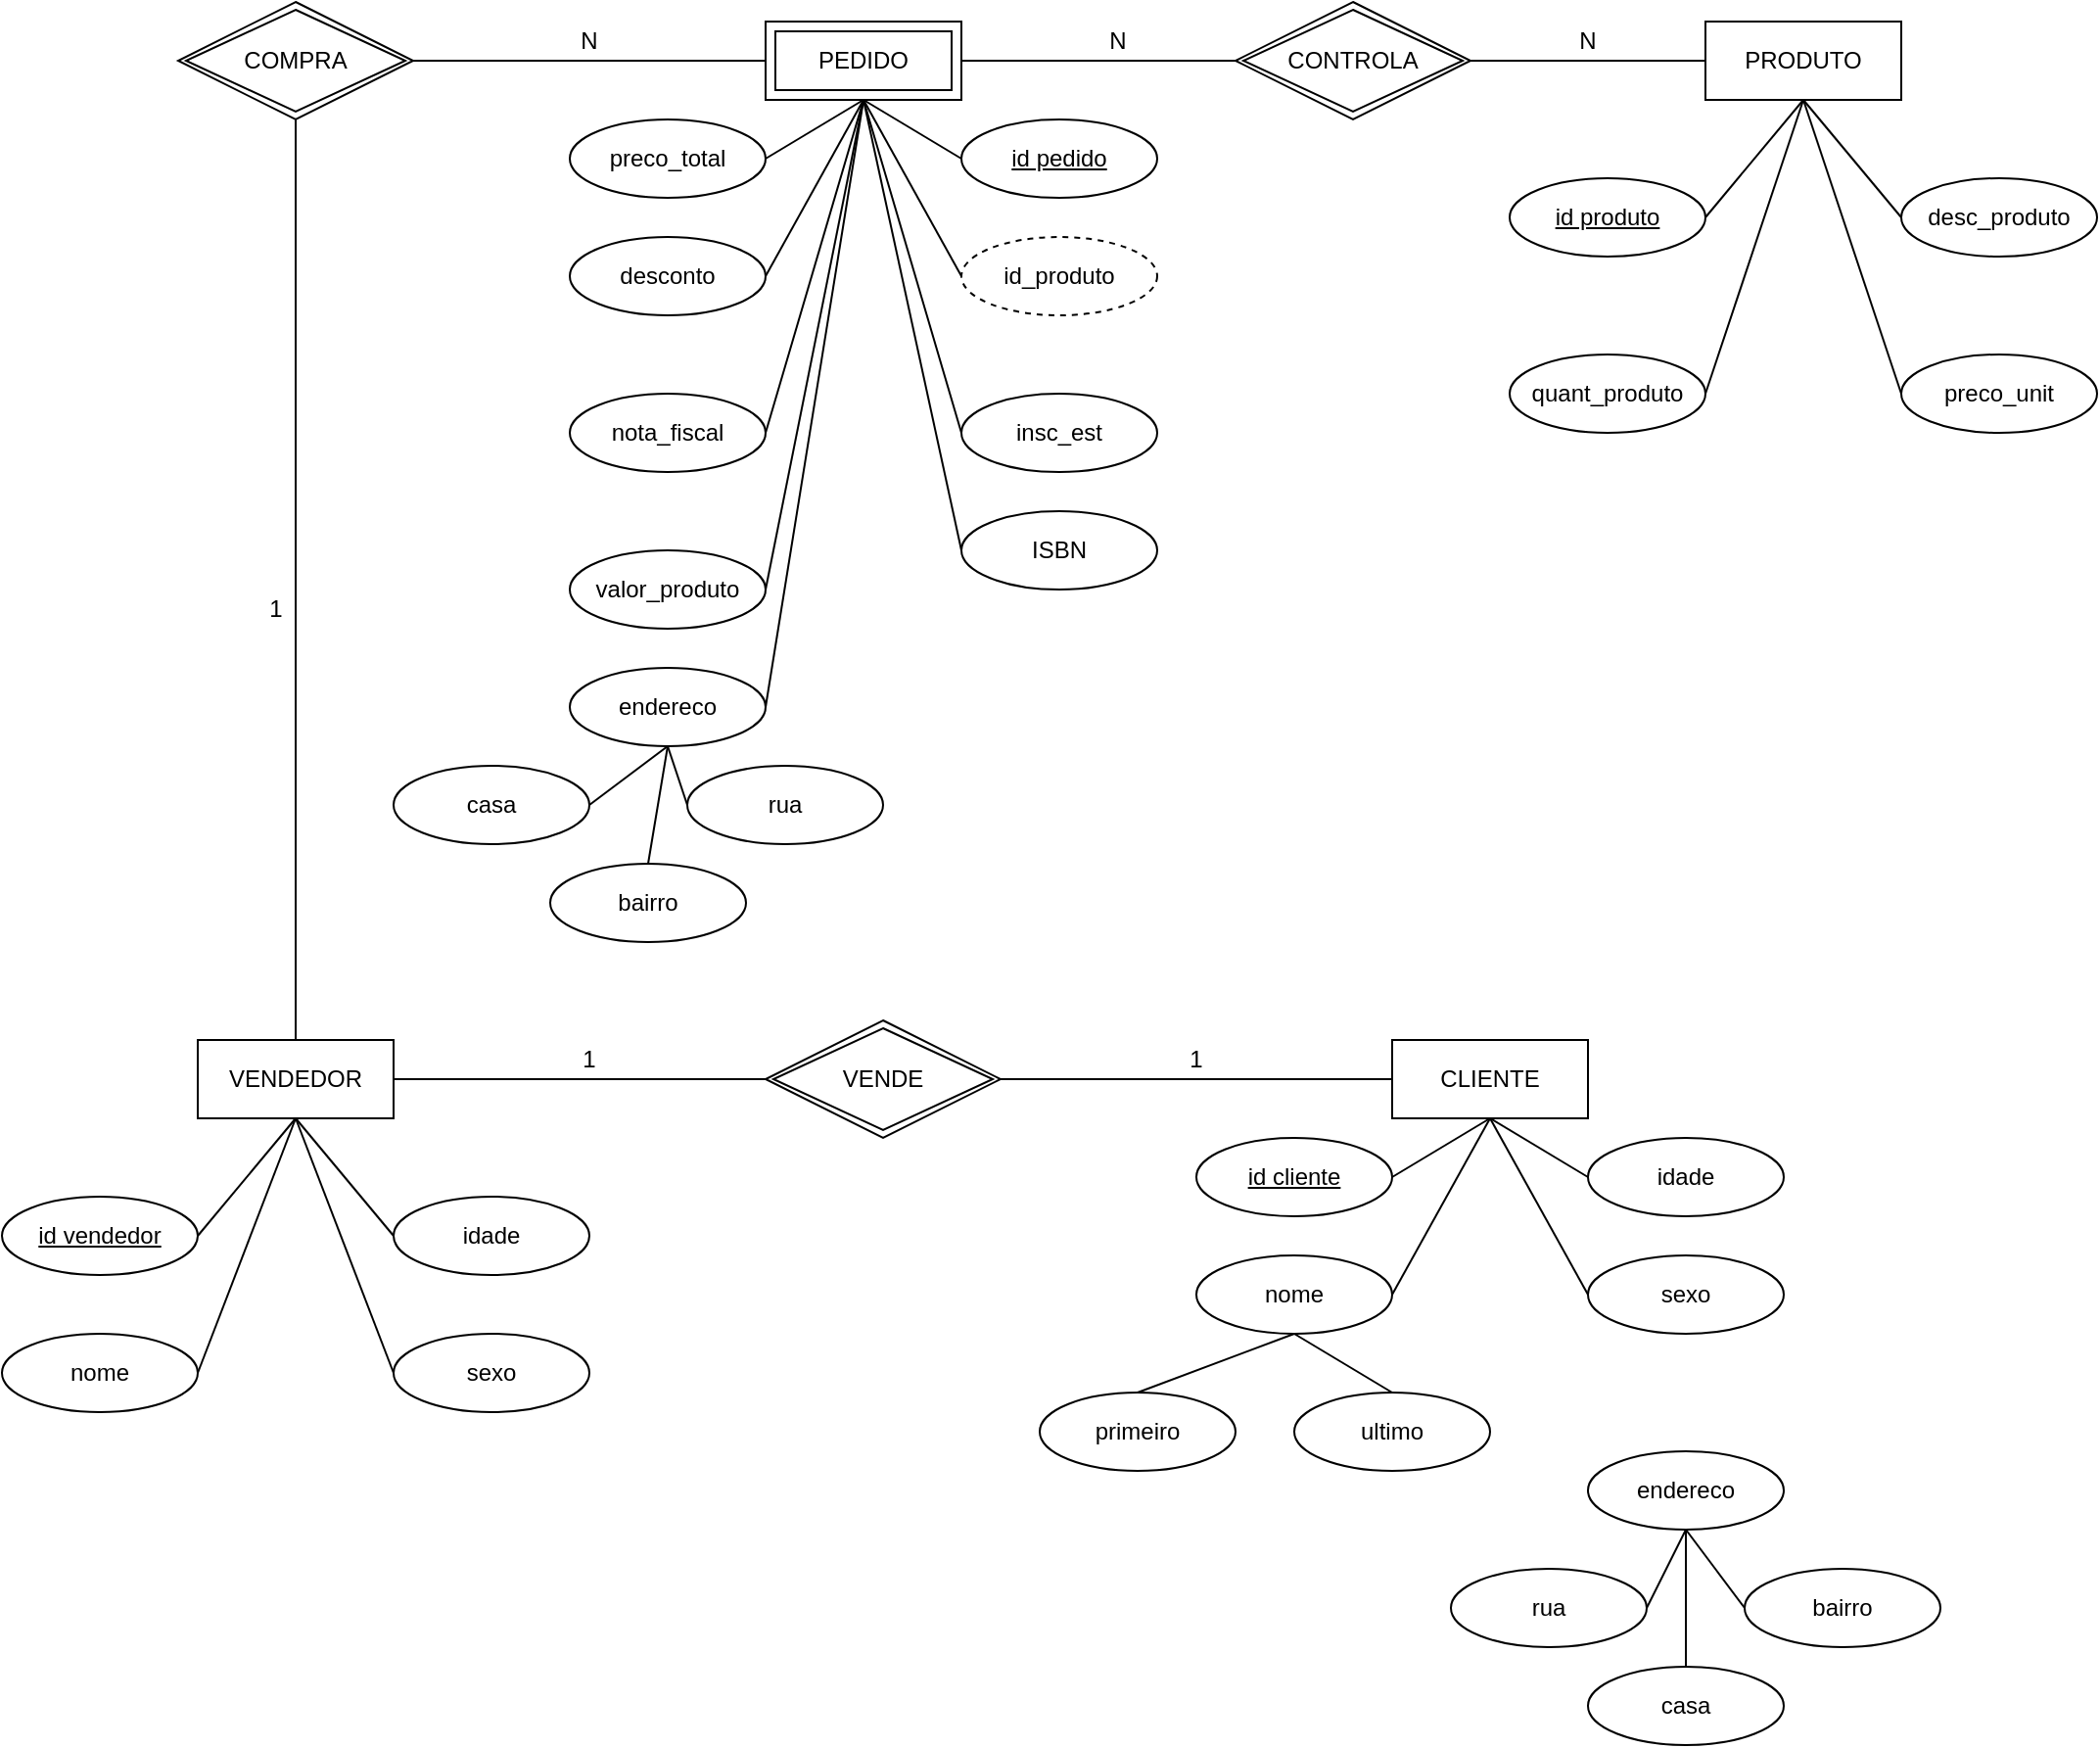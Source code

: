 <mxfile version="13.7.3" type="device"><diagram id="_gpj2oXeXkxxYUGPOmmM" name="Página-1"><mxGraphModel dx="782" dy="2417" grid="1" gridSize="10" guides="1" tooltips="1" connect="1" arrows="1" fold="1" page="1" pageScale="1" pageWidth="1200" pageHeight="1920" math="0" shadow="0"><root><mxCell id="0"/><mxCell id="1" parent="0"/><mxCell id="ML5yipAqnGe8xBQBNvEp-1" value="VENDEDOR" style="whiteSpace=wrap;html=1;align=center;" vertex="1" parent="1"><mxGeometry x="330" y="160" width="100" height="40" as="geometry"/></mxCell><mxCell id="ML5yipAqnGe8xBQBNvEp-3" value="nome" style="ellipse;whiteSpace=wrap;html=1;align=center;" vertex="1" parent="1"><mxGeometry x="230" y="310" width="100" height="40" as="geometry"/></mxCell><mxCell id="ML5yipAqnGe8xBQBNvEp-4" value="id vendedor" style="ellipse;whiteSpace=wrap;html=1;align=center;fontStyle=4;" vertex="1" parent="1"><mxGeometry x="230" y="240" width="100" height="40" as="geometry"/></mxCell><mxCell id="ML5yipAqnGe8xBQBNvEp-5" value="sexo" style="ellipse;whiteSpace=wrap;html=1;align=center;" vertex="1" parent="1"><mxGeometry x="430" y="310" width="100" height="40" as="geometry"/></mxCell><mxCell id="ML5yipAqnGe8xBQBNvEp-6" value="idade" style="ellipse;whiteSpace=wrap;html=1;align=center;" vertex="1" parent="1"><mxGeometry x="430" y="240" width="100" height="40" as="geometry"/></mxCell><mxCell id="ML5yipAqnGe8xBQBNvEp-7" value="" style="endArrow=none;html=1;rounded=0;exitX=1;exitY=0.5;exitDx=0;exitDy=0;entryX=0.5;entryY=1;entryDx=0;entryDy=0;" edge="1" parent="1" source="ML5yipAqnGe8xBQBNvEp-4" target="ML5yipAqnGe8xBQBNvEp-1"><mxGeometry relative="1" as="geometry"><mxPoint x="310" y="250" as="sourcePoint"/><mxPoint x="470" y="250" as="targetPoint"/></mxGeometry></mxCell><mxCell id="ML5yipAqnGe8xBQBNvEp-8" value="" style="endArrow=none;html=1;rounded=0;exitX=1;exitY=0.5;exitDx=0;exitDy=0;entryX=0.5;entryY=1;entryDx=0;entryDy=0;" edge="1" parent="1" source="ML5yipAqnGe8xBQBNvEp-3" target="ML5yipAqnGe8xBQBNvEp-1"><mxGeometry relative="1" as="geometry"><mxPoint x="310" y="250" as="sourcePoint"/><mxPoint x="470" y="250" as="targetPoint"/></mxGeometry></mxCell><mxCell id="ML5yipAqnGe8xBQBNvEp-9" value="" style="endArrow=none;html=1;rounded=0;exitX=0;exitY=0.5;exitDx=0;exitDy=0;entryX=0.5;entryY=1;entryDx=0;entryDy=0;" edge="1" parent="1" source="ML5yipAqnGe8xBQBNvEp-6" target="ML5yipAqnGe8xBQBNvEp-1"><mxGeometry relative="1" as="geometry"><mxPoint x="310" y="250" as="sourcePoint"/><mxPoint x="470" y="250" as="targetPoint"/></mxGeometry></mxCell><mxCell id="ML5yipAqnGe8xBQBNvEp-10" value="" style="endArrow=none;html=1;rounded=0;exitX=0;exitY=0.5;exitDx=0;exitDy=0;entryX=0.5;entryY=1;entryDx=0;entryDy=0;" edge="1" parent="1" source="ML5yipAqnGe8xBQBNvEp-5" target="ML5yipAqnGe8xBQBNvEp-1"><mxGeometry relative="1" as="geometry"><mxPoint x="310" y="250" as="sourcePoint"/><mxPoint x="470" y="250" as="targetPoint"/></mxGeometry></mxCell><mxCell id="ML5yipAqnGe8xBQBNvEp-12" value="CLIENTE" style="whiteSpace=wrap;html=1;align=center;" vertex="1" parent="1"><mxGeometry x="940" y="160" width="100" height="40" as="geometry"/></mxCell><mxCell id="ML5yipAqnGe8xBQBNvEp-13" value="id cliente" style="ellipse;whiteSpace=wrap;html=1;align=center;fontStyle=4;" vertex="1" parent="1"><mxGeometry x="840" y="210" width="100" height="40" as="geometry"/></mxCell><mxCell id="ML5yipAqnGe8xBQBNvEp-15" value="nome" style="ellipse;whiteSpace=wrap;html=1;align=center;" vertex="1" parent="1"><mxGeometry x="840" y="270" width="100" height="40" as="geometry"/></mxCell><mxCell id="ML5yipAqnGe8xBQBNvEp-16" value="idade" style="ellipse;whiteSpace=wrap;html=1;align=center;" vertex="1" parent="1"><mxGeometry x="1040" y="210" width="100" height="40" as="geometry"/></mxCell><mxCell id="ML5yipAqnGe8xBQBNvEp-17" value="sexo" style="ellipse;whiteSpace=wrap;html=1;align=center;" vertex="1" parent="1"><mxGeometry x="1040" y="270" width="100" height="40" as="geometry"/></mxCell><mxCell id="ML5yipAqnGe8xBQBNvEp-19" value="primeiro" style="ellipse;whiteSpace=wrap;html=1;align=center;" vertex="1" parent="1"><mxGeometry x="760" y="340" width="100" height="40" as="geometry"/></mxCell><mxCell id="ML5yipAqnGe8xBQBNvEp-21" value="ultimo" style="ellipse;whiteSpace=wrap;html=1;align=center;" vertex="1" parent="1"><mxGeometry x="890" y="340" width="100" height="40" as="geometry"/></mxCell><mxCell id="ML5yipAqnGe8xBQBNvEp-22" value="" style="endArrow=none;html=1;rounded=0;exitX=1;exitY=0.5;exitDx=0;exitDy=0;entryX=0.5;entryY=1;entryDx=0;entryDy=0;" edge="1" parent="1" source="ML5yipAqnGe8xBQBNvEp-13" target="ML5yipAqnGe8xBQBNvEp-12"><mxGeometry relative="1" as="geometry"><mxPoint x="800" y="250" as="sourcePoint"/><mxPoint x="960" y="250" as="targetPoint"/></mxGeometry></mxCell><mxCell id="ML5yipAqnGe8xBQBNvEp-23" value="" style="endArrow=none;html=1;rounded=0;exitX=0;exitY=0.5;exitDx=0;exitDy=0;entryX=0.5;entryY=1;entryDx=0;entryDy=0;" edge="1" parent="1" source="ML5yipAqnGe8xBQBNvEp-16" target="ML5yipAqnGe8xBQBNvEp-12"><mxGeometry relative="1" as="geometry"><mxPoint x="800" y="250" as="sourcePoint"/><mxPoint x="960" y="250" as="targetPoint"/></mxGeometry></mxCell><mxCell id="ML5yipAqnGe8xBQBNvEp-24" value="" style="endArrow=none;html=1;rounded=0;entryX=1;entryY=0.5;entryDx=0;entryDy=0;exitX=0.5;exitY=1;exitDx=0;exitDy=0;" edge="1" parent="1" source="ML5yipAqnGe8xBQBNvEp-12" target="ML5yipAqnGe8xBQBNvEp-15"><mxGeometry relative="1" as="geometry"><mxPoint x="800" y="250" as="sourcePoint"/><mxPoint x="960" y="250" as="targetPoint"/></mxGeometry></mxCell><mxCell id="ML5yipAqnGe8xBQBNvEp-25" value="" style="endArrow=none;html=1;rounded=0;exitX=0;exitY=0.5;exitDx=0;exitDy=0;entryX=0.5;entryY=1;entryDx=0;entryDy=0;" edge="1" parent="1" source="ML5yipAqnGe8xBQBNvEp-17" target="ML5yipAqnGe8xBQBNvEp-12"><mxGeometry relative="1" as="geometry"><mxPoint x="800" y="250" as="sourcePoint"/><mxPoint x="960" y="250" as="targetPoint"/></mxGeometry></mxCell><mxCell id="ML5yipAqnGe8xBQBNvEp-26" value="" style="endArrow=none;html=1;rounded=0;exitX=0.5;exitY=0;exitDx=0;exitDy=0;entryX=0.5;entryY=1;entryDx=0;entryDy=0;" edge="1" parent="1" source="ML5yipAqnGe8xBQBNvEp-19" target="ML5yipAqnGe8xBQBNvEp-15"><mxGeometry relative="1" as="geometry"><mxPoint x="800" y="250" as="sourcePoint"/><mxPoint x="960" y="250" as="targetPoint"/></mxGeometry></mxCell><mxCell id="ML5yipAqnGe8xBQBNvEp-27" value="" style="endArrow=none;html=1;rounded=0;exitX=0.5;exitY=0;exitDx=0;exitDy=0;entryX=0.5;entryY=1;entryDx=0;entryDy=0;" edge="1" parent="1" source="ML5yipAqnGe8xBQBNvEp-21" target="ML5yipAqnGe8xBQBNvEp-15"><mxGeometry relative="1" as="geometry"><mxPoint x="800" y="250" as="sourcePoint"/><mxPoint x="960" y="250" as="targetPoint"/></mxGeometry></mxCell><mxCell id="ML5yipAqnGe8xBQBNvEp-28" value="PEDIDO" style="shape=ext;margin=3;double=1;whiteSpace=wrap;html=1;align=center;" vertex="1" parent="1"><mxGeometry x="620" y="-360" width="100" height="40" as="geometry"/></mxCell><mxCell id="ML5yipAqnGe8xBQBNvEp-29" value="PRODUTO" style="whiteSpace=wrap;html=1;align=center;" vertex="1" parent="1"><mxGeometry x="1100" y="-360" width="100" height="40" as="geometry"/></mxCell><mxCell id="ML5yipAqnGe8xBQBNvEp-30" value="desconto" style="ellipse;whiteSpace=wrap;html=1;align=center;" vertex="1" parent="1"><mxGeometry x="520" y="-250" width="100" height="40" as="geometry"/></mxCell><mxCell id="ML5yipAqnGe8xBQBNvEp-31" value="id pedido" style="ellipse;whiteSpace=wrap;html=1;align=center;fontStyle=4;" vertex="1" parent="1"><mxGeometry x="720" y="-310" width="100" height="40" as="geometry"/></mxCell><mxCell id="ML5yipAqnGe8xBQBNvEp-32" value="valor_produto" style="ellipse;whiteSpace=wrap;html=1;align=center;" vertex="1" parent="1"><mxGeometry x="520" y="-90" width="100" height="40" as="geometry"/></mxCell><mxCell id="ML5yipAqnGe8xBQBNvEp-33" value="ISBN" style="ellipse;whiteSpace=wrap;html=1;align=center;" vertex="1" parent="1"><mxGeometry x="720" y="-110" width="100" height="40" as="geometry"/></mxCell><mxCell id="ML5yipAqnGe8xBQBNvEp-34" value="endereco" style="ellipse;whiteSpace=wrap;html=1;align=center;" vertex="1" parent="1"><mxGeometry x="520" y="-30" width="100" height="40" as="geometry"/></mxCell><mxCell id="ML5yipAqnGe8xBQBNvEp-35" value="preco_total" style="ellipse;whiteSpace=wrap;html=1;align=center;" vertex="1" parent="1"><mxGeometry x="520" y="-310" width="100" height="40" as="geometry"/></mxCell><mxCell id="ML5yipAqnGe8xBQBNvEp-36" value="nota_fiscal" style="ellipse;whiteSpace=wrap;html=1;align=center;" vertex="1" parent="1"><mxGeometry x="520" y="-170" width="100" height="40" as="geometry"/></mxCell><mxCell id="ML5yipAqnGe8xBQBNvEp-37" value="insc_est" style="ellipse;whiteSpace=wrap;html=1;align=center;" vertex="1" parent="1"><mxGeometry x="720" y="-170" width="100" height="40" as="geometry"/></mxCell><mxCell id="ML5yipAqnGe8xBQBNvEp-38" value="id_produto" style="ellipse;whiteSpace=wrap;html=1;align=center;dashed=1;" vertex="1" parent="1"><mxGeometry x="720" y="-250" width="100" height="40" as="geometry"/></mxCell><mxCell id="ML5yipAqnGe8xBQBNvEp-39" value="endereco" style="ellipse;whiteSpace=wrap;html=1;align=center;" vertex="1" parent="1"><mxGeometry x="1040" y="370" width="100" height="40" as="geometry"/></mxCell><mxCell id="ML5yipAqnGe8xBQBNvEp-40" value="bairro" style="ellipse;whiteSpace=wrap;html=1;align=center;" vertex="1" parent="1"><mxGeometry x="1120" y="430" width="100" height="40" as="geometry"/></mxCell><mxCell id="ML5yipAqnGe8xBQBNvEp-41" value="rua" style="ellipse;whiteSpace=wrap;html=1;align=center;" vertex="1" parent="1"><mxGeometry x="970" y="430" width="100" height="40" as="geometry"/></mxCell><mxCell id="ML5yipAqnGe8xBQBNvEp-42" value="casa" style="ellipse;whiteSpace=wrap;html=1;align=center;" vertex="1" parent="1"><mxGeometry x="1040" y="480" width="100" height="40" as="geometry"/></mxCell><mxCell id="ML5yipAqnGe8xBQBNvEp-43" value="" style="endArrow=none;html=1;rounded=0;exitX=1;exitY=0.5;exitDx=0;exitDy=0;entryX=0.5;entryY=1;entryDx=0;entryDy=0;" edge="1" parent="1" source="ML5yipAqnGe8xBQBNvEp-41" target="ML5yipAqnGe8xBQBNvEp-39"><mxGeometry relative="1" as="geometry"><mxPoint x="850" y="450" as="sourcePoint"/><mxPoint x="1010" y="450" as="targetPoint"/></mxGeometry></mxCell><mxCell id="ML5yipAqnGe8xBQBNvEp-44" value="" style="endArrow=none;html=1;rounded=0;exitX=0.5;exitY=0;exitDx=0;exitDy=0;entryX=0.5;entryY=1;entryDx=0;entryDy=0;" edge="1" parent="1" source="ML5yipAqnGe8xBQBNvEp-42" target="ML5yipAqnGe8xBQBNvEp-39"><mxGeometry relative="1" as="geometry"><mxPoint x="850" y="450" as="sourcePoint"/><mxPoint x="1010" y="450" as="targetPoint"/></mxGeometry></mxCell><mxCell id="ML5yipAqnGe8xBQBNvEp-45" value="" style="endArrow=none;html=1;rounded=0;exitX=0;exitY=0.5;exitDx=0;exitDy=0;entryX=0.5;entryY=1;entryDx=0;entryDy=0;" edge="1" parent="1" source="ML5yipAqnGe8xBQBNvEp-40" target="ML5yipAqnGe8xBQBNvEp-39"><mxGeometry relative="1" as="geometry"><mxPoint x="850" y="450" as="sourcePoint"/><mxPoint x="1010" y="450" as="targetPoint"/></mxGeometry></mxCell><mxCell id="ML5yipAqnGe8xBQBNvEp-46" value="bairro" style="ellipse;whiteSpace=wrap;html=1;align=center;" vertex="1" parent="1"><mxGeometry x="510" y="70" width="100" height="40" as="geometry"/></mxCell><mxCell id="ML5yipAqnGe8xBQBNvEp-47" value="casa" style="ellipse;whiteSpace=wrap;html=1;align=center;" vertex="1" parent="1"><mxGeometry x="430" y="20" width="100" height="40" as="geometry"/></mxCell><mxCell id="ML5yipAqnGe8xBQBNvEp-48" value="rua" style="ellipse;whiteSpace=wrap;html=1;align=center;" vertex="1" parent="1"><mxGeometry x="580" y="20" width="100" height="40" as="geometry"/></mxCell><mxCell id="ML5yipAqnGe8xBQBNvEp-50" value="" style="endArrow=none;html=1;rounded=0;exitX=1;exitY=0.5;exitDx=0;exitDy=0;entryX=0.5;entryY=1;entryDx=0;entryDy=0;" edge="1" parent="1" source="ML5yipAqnGe8xBQBNvEp-47" target="ML5yipAqnGe8xBQBNvEp-34"><mxGeometry relative="1" as="geometry"><mxPoint x="480" y="50" as="sourcePoint"/><mxPoint x="640" y="50" as="targetPoint"/></mxGeometry></mxCell><mxCell id="ML5yipAqnGe8xBQBNvEp-51" value="" style="endArrow=none;html=1;rounded=0;exitX=0;exitY=0.5;exitDx=0;exitDy=0;entryX=0.5;entryY=1;entryDx=0;entryDy=0;" edge="1" parent="1" source="ML5yipAqnGe8xBQBNvEp-48" target="ML5yipAqnGe8xBQBNvEp-34"><mxGeometry relative="1" as="geometry"><mxPoint x="480" y="50" as="sourcePoint"/><mxPoint x="640" y="50" as="targetPoint"/></mxGeometry></mxCell><mxCell id="ML5yipAqnGe8xBQBNvEp-52" value="" style="endArrow=none;html=1;rounded=0;exitX=0.5;exitY=0;exitDx=0;exitDy=0;entryX=0.5;entryY=1;entryDx=0;entryDy=0;" edge="1" parent="1" source="ML5yipAqnGe8xBQBNvEp-46" target="ML5yipAqnGe8xBQBNvEp-34"><mxGeometry relative="1" as="geometry"><mxPoint x="480" y="50" as="sourcePoint"/><mxPoint x="640" y="50" as="targetPoint"/></mxGeometry></mxCell><mxCell id="ML5yipAqnGe8xBQBNvEp-53" value="" style="endArrow=none;html=1;rounded=0;exitX=1;exitY=0.5;exitDx=0;exitDy=0;entryX=0.5;entryY=1;entryDx=0;entryDy=0;" edge="1" parent="1" source="ML5yipAqnGe8xBQBNvEp-35" target="ML5yipAqnGe8xBQBNvEp-28"><mxGeometry relative="1" as="geometry"><mxPoint x="480" y="-150" as="sourcePoint"/><mxPoint x="640" y="-150" as="targetPoint"/></mxGeometry></mxCell><mxCell id="ML5yipAqnGe8xBQBNvEp-54" value="" style="endArrow=none;html=1;rounded=0;exitX=1;exitY=0.5;exitDx=0;exitDy=0;entryX=0.5;entryY=1;entryDx=0;entryDy=0;" edge="1" parent="1" source="ML5yipAqnGe8xBQBNvEp-30" target="ML5yipAqnGe8xBQBNvEp-28"><mxGeometry relative="1" as="geometry"><mxPoint x="480" y="-150" as="sourcePoint"/><mxPoint x="640" y="-150" as="targetPoint"/></mxGeometry></mxCell><mxCell id="ML5yipAqnGe8xBQBNvEp-55" value="" style="endArrow=none;html=1;rounded=0;exitX=0;exitY=0.5;exitDx=0;exitDy=0;entryX=0.5;entryY=1;entryDx=0;entryDy=0;" edge="1" parent="1" source="ML5yipAqnGe8xBQBNvEp-31" target="ML5yipAqnGe8xBQBNvEp-28"><mxGeometry relative="1" as="geometry"><mxPoint x="480" y="-150" as="sourcePoint"/><mxPoint x="640" y="-150" as="targetPoint"/></mxGeometry></mxCell><mxCell id="ML5yipAqnGe8xBQBNvEp-56" value="" style="endArrow=none;html=1;rounded=0;exitX=0;exitY=0.5;exitDx=0;exitDy=0;" edge="1" parent="1" source="ML5yipAqnGe8xBQBNvEp-38"><mxGeometry relative="1" as="geometry"><mxPoint x="480" y="-150" as="sourcePoint"/><mxPoint x="670" y="-320" as="targetPoint"/></mxGeometry></mxCell><mxCell id="ML5yipAqnGe8xBQBNvEp-57" value="" style="endArrow=none;html=1;rounded=0;entryX=1;entryY=0.5;entryDx=0;entryDy=0;" edge="1" parent="1" target="ML5yipAqnGe8xBQBNvEp-36"><mxGeometry relative="1" as="geometry"><mxPoint x="670" y="-320" as="sourcePoint"/><mxPoint x="640" y="-150" as="targetPoint"/></mxGeometry></mxCell><mxCell id="ML5yipAqnGe8xBQBNvEp-58" value="" style="endArrow=none;html=1;rounded=0;exitX=0;exitY=0.5;exitDx=0;exitDy=0;entryX=0.5;entryY=1;entryDx=0;entryDy=0;" edge="1" parent="1" source="ML5yipAqnGe8xBQBNvEp-37" target="ML5yipAqnGe8xBQBNvEp-28"><mxGeometry relative="1" as="geometry"><mxPoint x="480" y="-150" as="sourcePoint"/><mxPoint x="640" y="-150" as="targetPoint"/></mxGeometry></mxCell><mxCell id="ML5yipAqnGe8xBQBNvEp-59" value="" style="endArrow=none;html=1;rounded=0;exitX=1;exitY=0.5;exitDx=0;exitDy=0;entryX=0.5;entryY=1;entryDx=0;entryDy=0;" edge="1" parent="1" source="ML5yipAqnGe8xBQBNvEp-32" target="ML5yipAqnGe8xBQBNvEp-28"><mxGeometry relative="1" as="geometry"><mxPoint x="480" y="-150" as="sourcePoint"/><mxPoint x="640" y="-150" as="targetPoint"/></mxGeometry></mxCell><mxCell id="ML5yipAqnGe8xBQBNvEp-60" value="" style="endArrow=none;html=1;rounded=0;exitX=0;exitY=0.5;exitDx=0;exitDy=0;entryX=0.5;entryY=1;entryDx=0;entryDy=0;" edge="1" parent="1" source="ML5yipAqnGe8xBQBNvEp-33" target="ML5yipAqnGe8xBQBNvEp-28"><mxGeometry relative="1" as="geometry"><mxPoint x="480" y="-150" as="sourcePoint"/><mxPoint x="640" y="-150" as="targetPoint"/></mxGeometry></mxCell><mxCell id="ML5yipAqnGe8xBQBNvEp-61" value="" style="endArrow=none;html=1;rounded=0;exitX=1;exitY=0.5;exitDx=0;exitDy=0;entryX=0.5;entryY=1;entryDx=0;entryDy=0;" edge="1" parent="1" source="ML5yipAqnGe8xBQBNvEp-34" target="ML5yipAqnGe8xBQBNvEp-28"><mxGeometry relative="1" as="geometry"><mxPoint x="480" y="-150" as="sourcePoint"/><mxPoint x="640" y="-150" as="targetPoint"/></mxGeometry></mxCell><mxCell id="ML5yipAqnGe8xBQBNvEp-62" value="id produto" style="ellipse;whiteSpace=wrap;html=1;align=center;fontStyle=4;" vertex="1" parent="1"><mxGeometry x="1000" y="-280" width="100" height="40" as="geometry"/></mxCell><mxCell id="ML5yipAqnGe8xBQBNvEp-63" value="desc_produto" style="ellipse;whiteSpace=wrap;html=1;align=center;" vertex="1" parent="1"><mxGeometry x="1200" y="-280" width="100" height="40" as="geometry"/></mxCell><mxCell id="ML5yipAqnGe8xBQBNvEp-64" value="quant_produto" style="ellipse;whiteSpace=wrap;html=1;align=center;" vertex="1" parent="1"><mxGeometry x="1000" y="-190" width="100" height="40" as="geometry"/></mxCell><mxCell id="ML5yipAqnGe8xBQBNvEp-66" value="preco_unit" style="ellipse;whiteSpace=wrap;html=1;align=center;" vertex="1" parent="1"><mxGeometry x="1200" y="-190" width="100" height="40" as="geometry"/></mxCell><mxCell id="ML5yipAqnGe8xBQBNvEp-67" value="" style="endArrow=none;html=1;rounded=0;exitX=1;exitY=0.5;exitDx=0;exitDy=0;entryX=0.5;entryY=1;entryDx=0;entryDy=0;" edge="1" parent="1" source="ML5yipAqnGe8xBQBNvEp-62" target="ML5yipAqnGe8xBQBNvEp-29"><mxGeometry relative="1" as="geometry"><mxPoint x="1060" y="-250" as="sourcePoint"/><mxPoint x="1220" y="-250" as="targetPoint"/></mxGeometry></mxCell><mxCell id="ML5yipAqnGe8xBQBNvEp-68" value="" style="endArrow=none;html=1;rounded=0;exitX=1;exitY=0.5;exitDx=0;exitDy=0;entryX=0.5;entryY=1;entryDx=0;entryDy=0;" edge="1" parent="1" source="ML5yipAqnGe8xBQBNvEp-64" target="ML5yipAqnGe8xBQBNvEp-29"><mxGeometry relative="1" as="geometry"><mxPoint x="1060" y="-250" as="sourcePoint"/><mxPoint x="1220" y="-250" as="targetPoint"/></mxGeometry></mxCell><mxCell id="ML5yipAqnGe8xBQBNvEp-69" value="" style="endArrow=none;html=1;rounded=0;exitX=0;exitY=0.5;exitDx=0;exitDy=0;entryX=0.5;entryY=1;entryDx=0;entryDy=0;" edge="1" parent="1" source="ML5yipAqnGe8xBQBNvEp-66" target="ML5yipAqnGe8xBQBNvEp-29"><mxGeometry relative="1" as="geometry"><mxPoint x="1060" y="-250" as="sourcePoint"/><mxPoint x="1220" y="-250" as="targetPoint"/></mxGeometry></mxCell><mxCell id="ML5yipAqnGe8xBQBNvEp-70" value="" style="endArrow=none;html=1;rounded=0;exitX=0;exitY=0.5;exitDx=0;exitDy=0;entryX=0.5;entryY=1;entryDx=0;entryDy=0;" edge="1" parent="1" source="ML5yipAqnGe8xBQBNvEp-63" target="ML5yipAqnGe8xBQBNvEp-29"><mxGeometry relative="1" as="geometry"><mxPoint x="1060" y="-250" as="sourcePoint"/><mxPoint x="1220" y="-250" as="targetPoint"/></mxGeometry></mxCell><mxCell id="ML5yipAqnGe8xBQBNvEp-71" value="CONTROLA" style="shape=rhombus;double=1;perimeter=rhombusPerimeter;whiteSpace=wrap;html=1;align=center;" vertex="1" parent="1"><mxGeometry x="860" y="-370" width="120" height="60" as="geometry"/></mxCell><mxCell id="ML5yipAqnGe8xBQBNvEp-72" value="" style="endArrow=none;html=1;rounded=0;exitX=1;exitY=0.5;exitDx=0;exitDy=0;entryX=0;entryY=0.5;entryDx=0;entryDy=0;" edge="1" parent="1" source="ML5yipAqnGe8xBQBNvEp-28" target="ML5yipAqnGe8xBQBNvEp-71"><mxGeometry relative="1" as="geometry"><mxPoint x="850" y="-250" as="sourcePoint"/><mxPoint x="1010" y="-250" as="targetPoint"/></mxGeometry></mxCell><mxCell id="ML5yipAqnGe8xBQBNvEp-73" value="" style="endArrow=none;html=1;rounded=0;exitX=1;exitY=0.5;exitDx=0;exitDy=0;entryX=0;entryY=0.5;entryDx=0;entryDy=0;" edge="1" parent="1" source="ML5yipAqnGe8xBQBNvEp-71" target="ML5yipAqnGe8xBQBNvEp-29"><mxGeometry relative="1" as="geometry"><mxPoint x="850" y="-250" as="sourcePoint"/><mxPoint x="1010" y="-250" as="targetPoint"/></mxGeometry></mxCell><mxCell id="ML5yipAqnGe8xBQBNvEp-74" value="VENDE" style="shape=rhombus;double=1;perimeter=rhombusPerimeter;whiteSpace=wrap;html=1;align=center;" vertex="1" parent="1"><mxGeometry x="620" y="150" width="120" height="60" as="geometry"/></mxCell><mxCell id="ML5yipAqnGe8xBQBNvEp-75" value="" style="endArrow=none;html=1;rounded=0;exitX=1;exitY=0.5;exitDx=0;exitDy=0;entryX=0;entryY=0.5;entryDx=0;entryDy=0;" edge="1" parent="1" source="ML5yipAqnGe8xBQBNvEp-1" target="ML5yipAqnGe8xBQBNvEp-74"><mxGeometry relative="1" as="geometry"><mxPoint x="580" y="50" as="sourcePoint"/><mxPoint x="740" y="50" as="targetPoint"/></mxGeometry></mxCell><mxCell id="ML5yipAqnGe8xBQBNvEp-76" value="" style="endArrow=none;html=1;rounded=0;exitX=1;exitY=0.5;exitDx=0;exitDy=0;entryX=0;entryY=0.5;entryDx=0;entryDy=0;" edge="1" parent="1" source="ML5yipAqnGe8xBQBNvEp-74" target="ML5yipAqnGe8xBQBNvEp-12"><mxGeometry relative="1" as="geometry"><mxPoint x="580" y="50" as="sourcePoint"/><mxPoint x="740" y="50" as="targetPoint"/></mxGeometry></mxCell><mxCell id="ML5yipAqnGe8xBQBNvEp-78" value="COMPRA" style="shape=rhombus;double=1;perimeter=rhombusPerimeter;whiteSpace=wrap;html=1;align=center;" vertex="1" parent="1"><mxGeometry x="320" y="-370" width="120" height="60" as="geometry"/></mxCell><mxCell id="ML5yipAqnGe8xBQBNvEp-79" value="" style="endArrow=none;html=1;rounded=0;exitX=1;exitY=0.5;exitDx=0;exitDy=0;entryX=0;entryY=0.5;entryDx=0;entryDy=0;" edge="1" parent="1" source="ML5yipAqnGe8xBQBNvEp-78" target="ML5yipAqnGe8xBQBNvEp-28"><mxGeometry relative="1" as="geometry"><mxPoint x="440" y="-240" as="sourcePoint"/><mxPoint x="600" y="-240" as="targetPoint"/></mxGeometry></mxCell><mxCell id="ML5yipAqnGe8xBQBNvEp-80" value="" style="endArrow=none;html=1;rounded=0;exitX=0.5;exitY=0;exitDx=0;exitDy=0;entryX=0.5;entryY=1;entryDx=0;entryDy=0;" edge="1" parent="1" source="ML5yipAqnGe8xBQBNvEp-1" target="ML5yipAqnGe8xBQBNvEp-78"><mxGeometry relative="1" as="geometry"><mxPoint x="440" y="-40" as="sourcePoint"/><mxPoint x="600" y="-40" as="targetPoint"/></mxGeometry></mxCell><mxCell id="ML5yipAqnGe8xBQBNvEp-81" value="1" style="text;html=1;strokeColor=none;fillColor=none;align=center;verticalAlign=middle;whiteSpace=wrap;rounded=0;" vertex="1" parent="1"><mxGeometry x="510" y="160" width="40" height="20" as="geometry"/></mxCell><mxCell id="ML5yipAqnGe8xBQBNvEp-82" value="1" style="text;html=1;strokeColor=none;fillColor=none;align=center;verticalAlign=middle;whiteSpace=wrap;rounded=0;" vertex="1" parent="1"><mxGeometry x="820" y="160" width="40" height="20" as="geometry"/></mxCell><mxCell id="ML5yipAqnGe8xBQBNvEp-83" value="1" style="text;html=1;strokeColor=none;fillColor=none;align=center;verticalAlign=middle;whiteSpace=wrap;rounded=0;" vertex="1" parent="1"><mxGeometry x="350" y="-70" width="40" height="20" as="geometry"/></mxCell><mxCell id="ML5yipAqnGe8xBQBNvEp-84" value="N" style="text;html=1;strokeColor=none;fillColor=none;align=center;verticalAlign=middle;whiteSpace=wrap;rounded=0;" vertex="1" parent="1"><mxGeometry x="510" y="-360" width="40" height="20" as="geometry"/></mxCell><mxCell id="ML5yipAqnGe8xBQBNvEp-85" value="N" style="text;html=1;strokeColor=none;fillColor=none;align=center;verticalAlign=middle;whiteSpace=wrap;rounded=0;" vertex="1" parent="1"><mxGeometry x="780" y="-360" width="40" height="20" as="geometry"/></mxCell><mxCell id="ML5yipAqnGe8xBQBNvEp-86" value="N" style="text;html=1;strokeColor=none;fillColor=none;align=center;verticalAlign=middle;whiteSpace=wrap;rounded=0;" vertex="1" parent="1"><mxGeometry x="1020" y="-360" width="40" height="20" as="geometry"/></mxCell></root></mxGraphModel></diagram></mxfile>